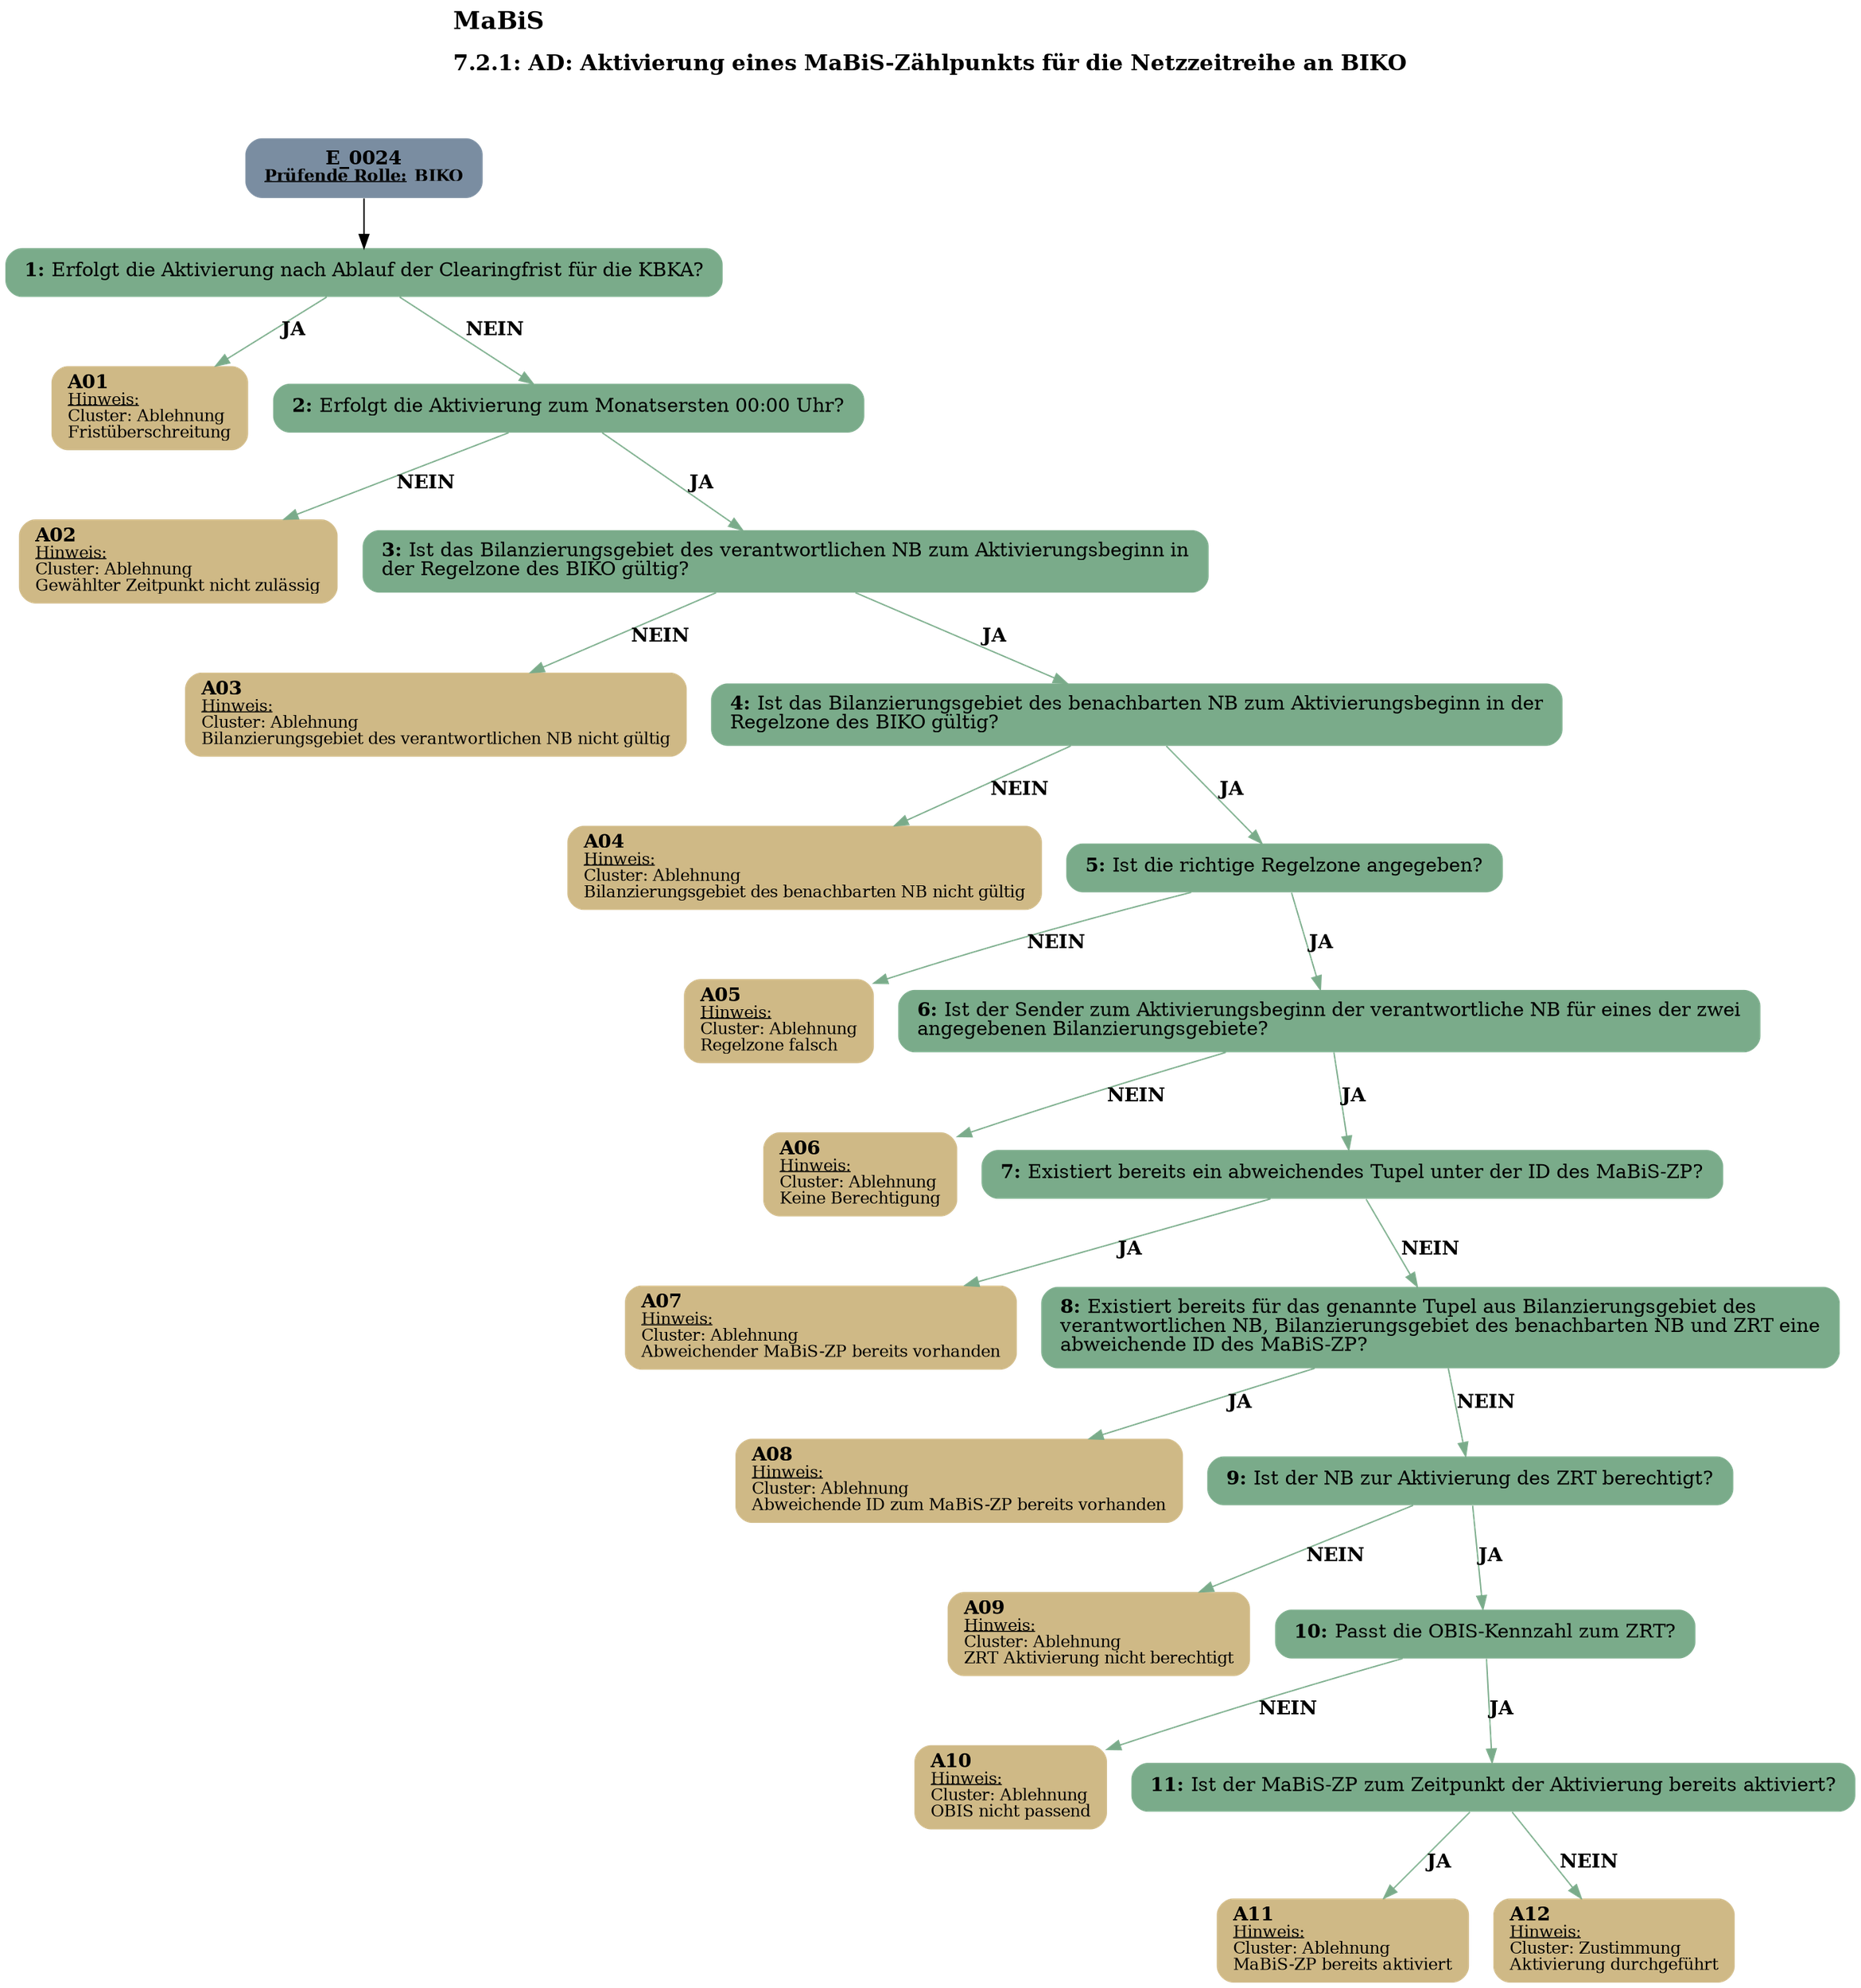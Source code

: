 digraph D {
    labelloc="t";
    label=<<B><FONT POINT-SIZE="18">MaBiS</FONT></B><BR align="left"/><BR/><B><FONT POINT-SIZE="16">7.2.1: AD: Aktivierung eines MaBiS-Zählpunkts für die Netzzeitreihe an BIKO</FONT></B><BR align="left"/><BR/><BR/><BR/>>;
    ratio="compress";
    concentrate=true;
    pack=true;
    rankdir=TB;
    packmode="array";
    size="20,20";
    "Start" [margin="0.2,0.12", shape=box, style="filled,rounded", penwidth=0.0, fillcolor="#7a8da1", label=<<B>E_0024</B><BR align="center"/><FONT point-size="12"><B><U>Prüfende Rolle:</U> BIKO</B></FONT><BR align="center"/>>];
    "1" [margin="0.2,0.12", shape=box, style="filled,rounded", penwidth=0.0, fillcolor="#7aab8a", label=<<B>1: </B>Erfolgt die Aktivierung nach Ablauf der Clearingfrist für die KBKA?<BR align="left"/>>];
    "A01" [margin="0.17,0.08", shape=box, style="filled,rounded", penwidth=0.0, fillcolor="#cfb986", label=<<B>A01</B><BR align="left"/><FONT point-size="12"><U>Hinweis:</U><BR align="left"/>Cluster: Ablehnung<BR align="left"/>Fristüberschreitung<BR align="left"/></FONT>>];
    "2" [margin="0.2,0.12", shape=box, style="filled,rounded", penwidth=0.0, fillcolor="#7aab8a", label=<<B>2: </B>Erfolgt die Aktivierung zum Monatsersten 00:00 Uhr?<BR align="left"/>>];
    "A02" [margin="0.17,0.08", shape=box, style="filled,rounded", penwidth=0.0, fillcolor="#cfb986", label=<<B>A02</B><BR align="left"/><FONT point-size="12"><U>Hinweis:</U><BR align="left"/>Cluster: Ablehnung<BR align="left"/>Gewählter Zeitpunkt nicht zulässig<BR align="left"/></FONT>>];
    "3" [margin="0.2,0.12", shape=box, style="filled,rounded", penwidth=0.0, fillcolor="#7aab8a", label=<<B>3: </B>Ist das Bilanzierungsgebiet des verantwortlichen NB zum Aktivierungsbeginn in<BR align="left"/>der Regelzone des BIKO gültig?<BR align="left"/>>];
    "A03" [margin="0.17,0.08", shape=box, style="filled,rounded", penwidth=0.0, fillcolor="#cfb986", label=<<B>A03</B><BR align="left"/><FONT point-size="12"><U>Hinweis:</U><BR align="left"/>Cluster: Ablehnung<BR align="left"/>Bilanzierungsgebiet des verantwortlichen NB nicht gültig<BR align="left"/></FONT>>];
    "4" [margin="0.2,0.12", shape=box, style="filled,rounded", penwidth=0.0, fillcolor="#7aab8a", label=<<B>4: </B>Ist das Bilanzierungsgebiet des benachbarten NB zum Aktivierungsbeginn in der<BR align="left"/>Regelzone des BIKO gültig?<BR align="left"/>>];
    "A04" [margin="0.17,0.08", shape=box, style="filled,rounded", penwidth=0.0, fillcolor="#cfb986", label=<<B>A04</B><BR align="left"/><FONT point-size="12"><U>Hinweis:</U><BR align="left"/>Cluster: Ablehnung<BR align="left"/>Bilanzierungsgebiet des benachbarten NB nicht gültig<BR align="left"/></FONT>>];
    "5" [margin="0.2,0.12", shape=box, style="filled,rounded", penwidth=0.0, fillcolor="#7aab8a", label=<<B>5: </B>Ist die richtige Regelzone angegeben?<BR align="left"/>>];
    "A05" [margin="0.17,0.08", shape=box, style="filled,rounded", penwidth=0.0, fillcolor="#cfb986", label=<<B>A05</B><BR align="left"/><FONT point-size="12"><U>Hinweis:</U><BR align="left"/>Cluster: Ablehnung<BR align="left"/>Regelzone falsch<BR align="left"/></FONT>>];
    "6" [margin="0.2,0.12", shape=box, style="filled,rounded", penwidth=0.0, fillcolor="#7aab8a", label=<<B>6: </B>Ist der Sender zum Aktivierungsbeginn der verantwortliche NB für eines der zwei<BR align="left"/>angegebenen Bilanzierungsgebiete?<BR align="left"/>>];
    "A06" [margin="0.17,0.08", shape=box, style="filled,rounded", penwidth=0.0, fillcolor="#cfb986", label=<<B>A06</B><BR align="left"/><FONT point-size="12"><U>Hinweis:</U><BR align="left"/>Cluster: Ablehnung<BR align="left"/>Keine Berechtigung<BR align="left"/></FONT>>];
    "7" [margin="0.2,0.12", shape=box, style="filled,rounded", penwidth=0.0, fillcolor="#7aab8a", label=<<B>7: </B>Existiert bereits ein abweichendes Tupel unter der ID des MaBiS-ZP?<BR align="left"/>>];
    "A07" [margin="0.17,0.08", shape=box, style="filled,rounded", penwidth=0.0, fillcolor="#cfb986", label=<<B>A07</B><BR align="left"/><FONT point-size="12"><U>Hinweis:</U><BR align="left"/>Cluster: Ablehnung<BR align="left"/>Abweichender MaBiS-ZP bereits vorhanden<BR align="left"/></FONT>>];
    "8" [margin="0.2,0.12", shape=box, style="filled,rounded", penwidth=0.0, fillcolor="#7aab8a", label=<<B>8: </B>Existiert bereits für das genannte Tupel aus Bilanzierungsgebiet des<BR align="left"/>verantwortlichen NB, Bilanzierungsgebiet des benachbarten NB und ZRT eine<BR align="left"/>abweichende ID des MaBiS-ZP?<BR align="left"/>>];
    "A08" [margin="0.17,0.08", shape=box, style="filled,rounded", penwidth=0.0, fillcolor="#cfb986", label=<<B>A08</B><BR align="left"/><FONT point-size="12"><U>Hinweis:</U><BR align="left"/>Cluster: Ablehnung<BR align="left"/>Abweichende ID zum MaBiS-ZP bereits vorhanden<BR align="left"/></FONT>>];
    "9" [margin="0.2,0.12", shape=box, style="filled,rounded", penwidth=0.0, fillcolor="#7aab8a", label=<<B>9: </B>Ist der NB zur Aktivierung des ZRT berechtigt?<BR align="left"/>>];
    "A09" [margin="0.17,0.08", shape=box, style="filled,rounded", penwidth=0.0, fillcolor="#cfb986", label=<<B>A09</B><BR align="left"/><FONT point-size="12"><U>Hinweis:</U><BR align="left"/>Cluster: Ablehnung<BR align="left"/>ZRT Aktivierung nicht berechtigt<BR align="left"/></FONT>>];
    "10" [margin="0.2,0.12", shape=box, style="filled,rounded", penwidth=0.0, fillcolor="#7aab8a", label=<<B>10: </B>Passt die OBIS-Kennzahl zum ZRT?<BR align="left"/>>];
    "A10" [margin="0.17,0.08", shape=box, style="filled,rounded", penwidth=0.0, fillcolor="#cfb986", label=<<B>A10</B><BR align="left"/><FONT point-size="12"><U>Hinweis:</U><BR align="left"/>Cluster: Ablehnung<BR align="left"/>OBIS nicht passend<BR align="left"/></FONT>>];
    "11" [margin="0.2,0.12", shape=box, style="filled,rounded", penwidth=0.0, fillcolor="#7aab8a", label=<<B>11: </B>Ist der MaBiS-ZP zum Zeitpunkt der Aktivierung bereits aktiviert?<BR align="left"/>>];
    "A11" [margin="0.17,0.08", shape=box, style="filled,rounded", penwidth=0.0, fillcolor="#cfb986", label=<<B>A11</B><BR align="left"/><FONT point-size="12"><U>Hinweis:</U><BR align="left"/>Cluster: Ablehnung<BR align="left"/>MaBiS-ZP bereits aktiviert<BR align="left"/></FONT>>];
    "A12" [margin="0.17,0.08", shape=box, style="filled,rounded", penwidth=0.0, fillcolor="#cfb986", label=<<B>A12</B><BR align="left"/><FONT point-size="12"><U>Hinweis:</U><BR align="left"/>Cluster: Zustimmung<BR align="left"/>Aktivierung durchgeführt<BR align="left"/></FONT>>];

    "Start" -> "1";
    "1" -> "A01" [label=<<B>JA</B>>, color="#7aab8a"];
    "1" -> "2" [label=<<B>NEIN</B>>, color="#7aab8a"];
    "2" -> "A02" [label=<<B>NEIN</B>>, color="#7aab8a"];
    "2" -> "3" [label=<<B>JA</B>>, color="#7aab8a"];
    "3" -> "A03" [label=<<B>NEIN</B>>, color="#7aab8a"];
    "3" -> "4" [label=<<B>JA</B>>, color="#7aab8a"];
    "4" -> "A04" [label=<<B>NEIN</B>>, color="#7aab8a"];
    "4" -> "5" [label=<<B>JA</B>>, color="#7aab8a"];
    "5" -> "A05" [label=<<B>NEIN</B>>, color="#7aab8a"];
    "5" -> "6" [label=<<B>JA</B>>, color="#7aab8a"];
    "6" -> "A06" [label=<<B>NEIN</B>>, color="#7aab8a"];
    "6" -> "7" [label=<<B>JA</B>>, color="#7aab8a"];
    "7" -> "A07" [label=<<B>JA</B>>, color="#7aab8a"];
    "7" -> "8" [label=<<B>NEIN</B>>, color="#7aab8a"];
    "8" -> "A08" [label=<<B>JA</B>>, color="#7aab8a"];
    "8" -> "9" [label=<<B>NEIN</B>>, color="#7aab8a"];
    "9" -> "A09" [label=<<B>NEIN</B>>, color="#7aab8a"];
    "9" -> "10" [label=<<B>JA</B>>, color="#7aab8a"];
    "10" -> "A10" [label=<<B>NEIN</B>>, color="#7aab8a"];
    "10" -> "11" [label=<<B>JA</B>>, color="#7aab8a"];
    "11" -> "A11" [label=<<B>JA</B>>, color="#7aab8a"];
    "11" -> "A12" [label=<<B>NEIN</B>>, color="#7aab8a"];

    bgcolor="transparent";
}